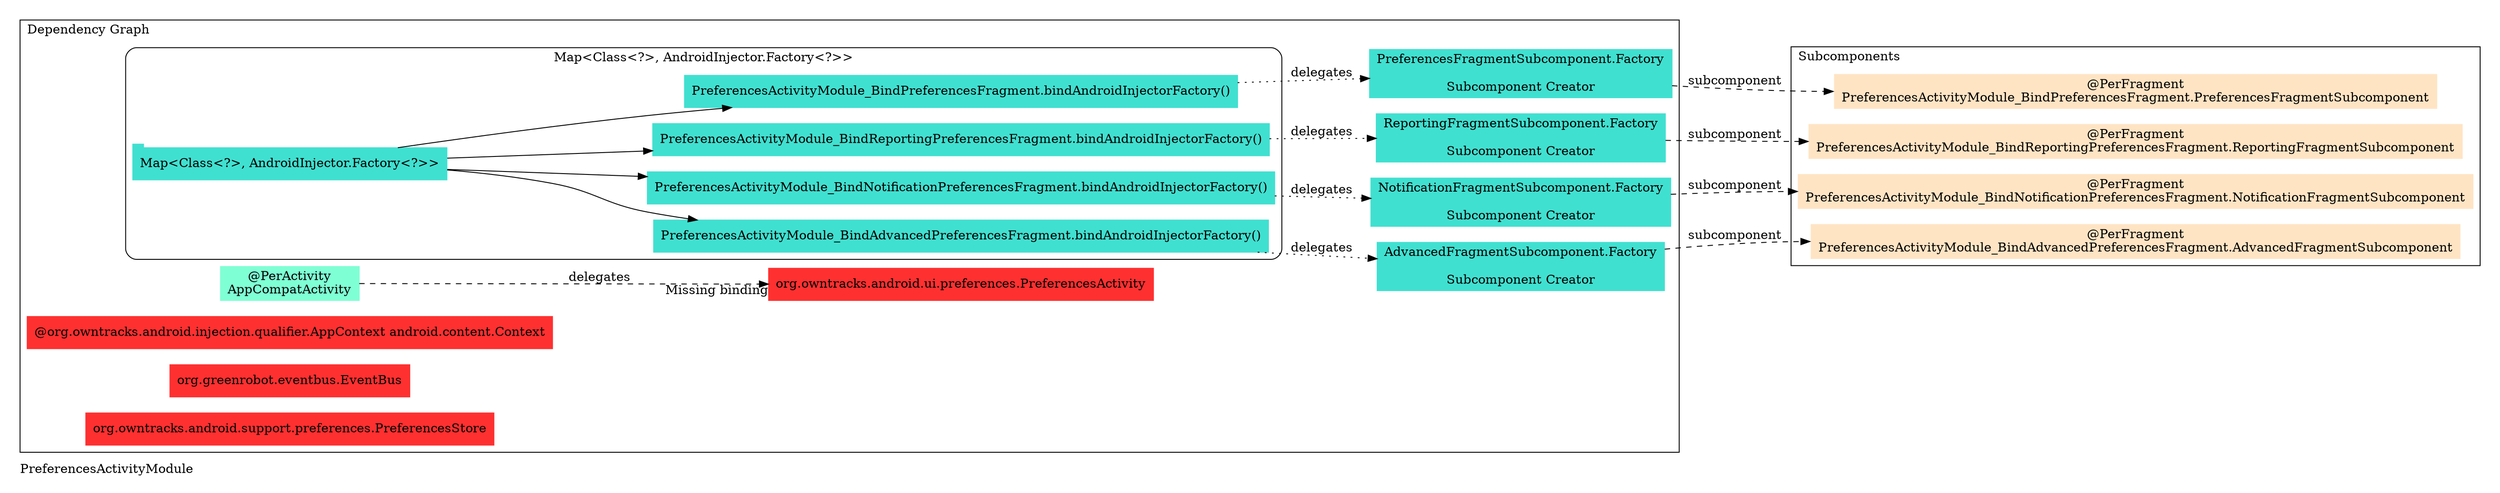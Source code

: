 digraph "org.owntracks.android.ui.preferences.PreferencesActivityModule" {
  graph [rankdir="LR", labeljust="l", label="PreferencesActivityModule", pad="0.2", compound="true"]
  node [shape="rectangle", style="filled", color="turquoise"]
  subgraph "cluster_Entry Points" {
    graph [labeljust="l", label="Entry Points"]
    node [shape="component", penwidth="2"]
  }
  subgraph "cluster_Dependency Graph" {
    graph [labeljust="l", label="Dependency Graph"]
    "61c84cb1-2833-4a1c-a583-4ebbdfef293b" [label="@PerActivity\nAppCompatActivity", color="aquamarine"]
    "78890804-9dcb-46b1-a5aa-77633ca44b2b" [label="org.owntracks.android.ui.preferences.PreferencesActivity", color="firebrick1"]
    "7cdef9d2-5e4b-4363-926d-0edd3658172a" [label="PreferencesActivityModule_BindPreferencesFragment.bindAndroidInjectorFactory()", color="turquoise"]
    "e9006a6a-965c-4743-9eb8-73d945224309" [label="PreferencesActivityModule_BindReportingPreferencesFragment.bindAndroidInjectorFactory()", color="turquoise"]
    "217613d4-f823-46e7-852f-2dfba64e06d4" [label="PreferencesActivityModule_BindNotificationPreferencesFragment.bindAndroidInjectorFactory()", color="turquoise"]
    "128cad13-4adf-4880-b3f0-91ecd50deb81" [label="PreferencesActivityModule_BindAdvancedPreferencesFragment.bindAndroidInjectorFactory()", color="turquoise"]
    "28c59610-f1d3-4b29-8f6e-129c5eea2eca" [label="PreferencesFragmentSubcomponent.Factory\n\nSubcomponent Creator", color="turquoise"]
    "93b1415b-6a32-476a-bac4-103f3280491a" [label="ReportingFragmentSubcomponent.Factory\n\nSubcomponent Creator", color="turquoise"]
    "59196fb8-d442-4dc5-b2a5-07bed5c09eaf" [label="NotificationFragmentSubcomponent.Factory\n\nSubcomponent Creator", color="turquoise"]
    "a4888ba1-6ef1-4929-967c-6c383246f6b8" [label="AdvancedFragmentSubcomponent.Factory\n\nSubcomponent Creator", color="turquoise"]
    "7d8b9a12-df1d-4fb2-914b-4369c8dbb91b" [label="@org.owntracks.android.injection.qualifier.AppContext android.content.Context", color="firebrick1"]
    "688b4333-2069-409e-bd58-fab6aff640a3" [label="org.greenrobot.eventbus.EventBus", color="firebrick1"]
    "c1343921-322e-40ad-8466-cf56f5bedbb0" [label="org.owntracks.android.support.preferences.PreferencesStore", color="firebrick1"]
    subgraph "cluster_Map<Class<?>, AndroidInjector.Factory<?>>" {
      graph [label="Map<Class<?>, AndroidInjector.Factory<?>>", labeljust="c", style="rounded", color="black"]
      "94168326-3efa-458f-8fa8-319f8a1cd0e4" [label="Map<Class<?>, AndroidInjector.Factory<?>>", color="turquoise", shape="tab"]
      "e9006a6a-965c-4743-9eb8-73d945224309" [label="PreferencesActivityModule_BindReportingPreferencesFragment.bindAndroidInjectorFactory()", color="turquoise"]
      "7cdef9d2-5e4b-4363-926d-0edd3658172a" [label="PreferencesActivityModule_BindPreferencesFragment.bindAndroidInjectorFactory()", color="turquoise"]
      "128cad13-4adf-4880-b3f0-91ecd50deb81" [label="PreferencesActivityModule_BindAdvancedPreferencesFragment.bindAndroidInjectorFactory()", color="turquoise"]
      "217613d4-f823-46e7-852f-2dfba64e06d4" [label="PreferencesActivityModule_BindNotificationPreferencesFragment.bindAndroidInjectorFactory()", color="turquoise"]
    }
  }
  subgraph "cluster_Subcomponents" {
    graph [labeljust="l", shape="folder", label="Subcomponents"]
    "05ab57a3-a605-4013-97e7-8615e2978931" [label="@PerFragment\nPreferencesActivityModule_BindPreferencesFragment.PreferencesFragmentSubcomponent", href="full_org.owntracks.android.ui.preferences.PreferencesActivityModule_BindPreferencesFragment.PreferencesFragmentSubcomponent.svg", color="bisque"]
    "add9f9c1-3a81-4349-bb84-ab20824591d4" [label="@PerFragment\nPreferencesActivityModule_BindReportingPreferencesFragment.ReportingFragmentSubcomponent", href="full_org.owntracks.android.ui.preferences.PreferencesActivityModule_BindReportingPreferencesFragment.ReportingFragmentSubcomponent.svg", color="bisque"]
    "220c1de4-db89-4b10-aff5-4a3a5aca73f6" [label="@PerFragment\nPreferencesActivityModule_BindNotificationPreferencesFragment.NotificationFragmentSubcomponent", href="full_org.owntracks.android.ui.preferences.PreferencesActivityModule_BindNotificationPreferencesFragment.NotificationFragmentSubcomponent.svg", color="bisque"]
    "6626e75c-bd35-4698-9eae-7735b07c93aa" [label="@PerFragment\nPreferencesActivityModule_BindAdvancedPreferencesFragment.AdvancedFragmentSubcomponent", href="full_org.owntracks.android.ui.preferences.PreferencesActivityModule_BindAdvancedPreferencesFragment.AdvancedFragmentSubcomponent.svg", color="bisque"]
  }
  "61c84cb1-2833-4a1c-a583-4ebbdfef293b" -> "78890804-9dcb-46b1-a5aa-77633ca44b2b" [style="dashed", label="delegates", arrowType="empty", headlabel="Missing binding"]
  "94168326-3efa-458f-8fa8-319f8a1cd0e4" -> "7cdef9d2-5e4b-4363-926d-0edd3658172a"
  "94168326-3efa-458f-8fa8-319f8a1cd0e4" -> "e9006a6a-965c-4743-9eb8-73d945224309"
  "94168326-3efa-458f-8fa8-319f8a1cd0e4" -> "128cad13-4adf-4880-b3f0-91ecd50deb81"
  "94168326-3efa-458f-8fa8-319f8a1cd0e4" -> "217613d4-f823-46e7-852f-2dfba64e06d4"
  "7cdef9d2-5e4b-4363-926d-0edd3658172a" -> "28c59610-f1d3-4b29-8f6e-129c5eea2eca" [style="dotted", label="delegates"]
  "e9006a6a-965c-4743-9eb8-73d945224309" -> "93b1415b-6a32-476a-bac4-103f3280491a" [style="dotted", label="delegates"]
  "217613d4-f823-46e7-852f-2dfba64e06d4" -> "59196fb8-d442-4dc5-b2a5-07bed5c09eaf" [style="dotted", label="delegates"]
  "128cad13-4adf-4880-b3f0-91ecd50deb81" -> "a4888ba1-6ef1-4929-967c-6c383246f6b8" [style="dotted", label="delegates"]
  "28c59610-f1d3-4b29-8f6e-129c5eea2eca" -> "05ab57a3-a605-4013-97e7-8615e2978931" [style="dashed", label="subcomponent", headport="w"]
  "93b1415b-6a32-476a-bac4-103f3280491a" -> "add9f9c1-3a81-4349-bb84-ab20824591d4" [style="dashed", label="subcomponent", headport="w"]
  "59196fb8-d442-4dc5-b2a5-07bed5c09eaf" -> "220c1de4-db89-4b10-aff5-4a3a5aca73f6" [style="dashed", label="subcomponent", headport="w"]
  "a4888ba1-6ef1-4929-967c-6c383246f6b8" -> "6626e75c-bd35-4698-9eae-7735b07c93aa" [style="dashed", label="subcomponent", headport="w"]
}
